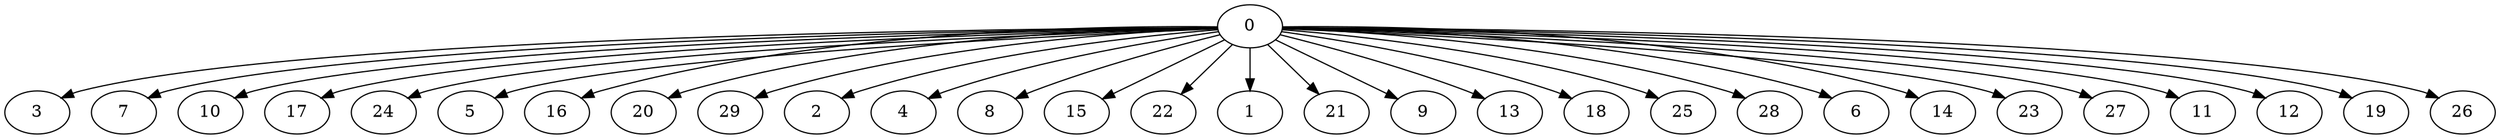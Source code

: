 digraph "Fork_Nodes_30_CCR_0.10_WeightType_Random#1_Homogeneous-2" {
0 [Weight=91];
3 [Weight=91];
7 [Weight=91];
10 [Weight=91];
17 [Weight=91];
24 [Weight=91];
5 [Weight=82];
16 [Weight=82];
20 [Weight=82];
29 [Weight=82];
2 [Weight=73];
4 [Weight=73];
8 [Weight=73];
15 [Weight=73];
22 [Weight=73];
1 [Weight=55];
21 [Weight=55];
9 [Weight=46];
13 [Weight=46];
18 [Weight=46];
25 [Weight=46];
28 [Weight=46];
6 [Weight=37];
14 [Weight=37];
23 [Weight=37];
27 [Weight=27];
11 [Weight=18];
12 [Weight=18];
19 [Weight=18];
26 [Weight=18];
0 -> 14 [Weight=9];
0 -> 29 [Weight=9];
0 -> 7 [Weight=7];
0 -> 11 [Weight=5];
0 -> 13 [Weight=10];
0 -> 22 [Weight=10];
0 -> 28 [Weight=7];
0 -> 24 [Weight=4];
0 -> 8 [Weight=10];
0 -> 27 [Weight=4];
0 -> 19 [Weight=3];
0 -> 1 [Weight=6];
0 -> 25 [Weight=6];
0 -> 12 [Weight=8];
0 -> 17 [Weight=5];
0 -> 5 [Weight=8];
0 -> 20 [Weight=2];
0 -> 3 [Weight=4];
0 -> 16 [Weight=5];
0 -> 4 [Weight=6];
0 -> 26 [Weight=9];
0 -> 18 [Weight=10];
0 -> 10 [Weight=2];
0 -> 6 [Weight=4];
0 -> 9 [Weight=5];
0 -> 21 [Weight=2];
0 -> 15 [Weight=6];
0 -> 2 [Weight=9];
0 -> 23 [Weight=4];
}
